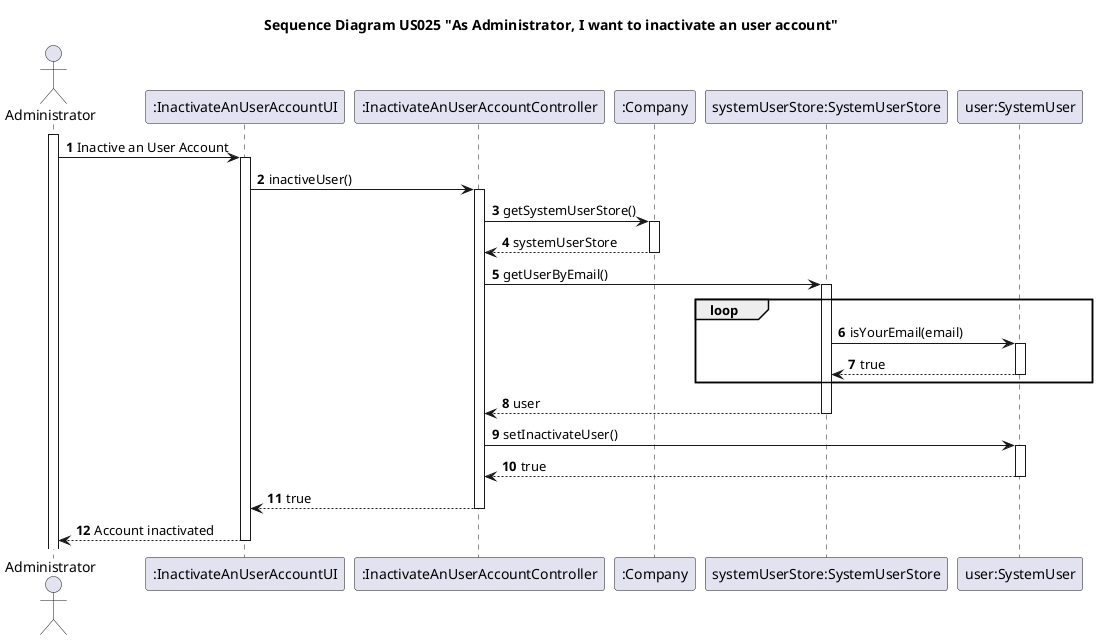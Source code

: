 @startuml
'https://plantuml.com/sequence-diagram

title Sequence Diagram US025 "As Administrator, I want to inactivate an user account"

autoactivate on
autonumber

actor "Administrator" as Administrator
participant ":InactivateAnUserAccountUI" as UI
participant ":InactivateAnUserAccountController" as Ctrl
participant ":Company" as Company
participant "systemUserStore:SystemUserStore" as SystemUserStore
participant "user:SystemUser" as SystemUser


activate "Administrator"

"Administrator" -> UI: Inactive an User Account
UI -> Ctrl: inactiveUser()
Ctrl -> Company: getSystemUserStore()
return systemUserStore
Ctrl -> SystemUserStore : getUserByEmail()
loop
SystemUserStore-> SystemUser: isYourEmail(email)
SystemUser --> SystemUserStore: true
end
return user
Ctrl -> SystemUser : setInactivateUser()
SystemUser --> Ctrl : true
Ctrl --> UI : true
UI --> "Administrator": Account inactivated

@enduml